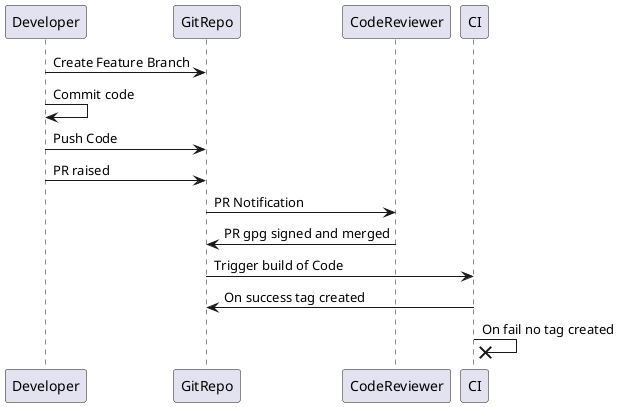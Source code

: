 @startuml
Developer -> GitRepo: Create Feature Branch
Developer -> Developer: Commit code
Developer -> GitRepo: Push Code
Developer -> GitRepo: PR raised
GitRepo -> CodeReviewer: PR Notification
CodeReviewer -> GitRepo: PR gpg signed and merged
GitRepo -> CI: Trigger build of Code
CI -> GitRepo: On success tag created
CI ->x CI: On fail no tag created


@enduml